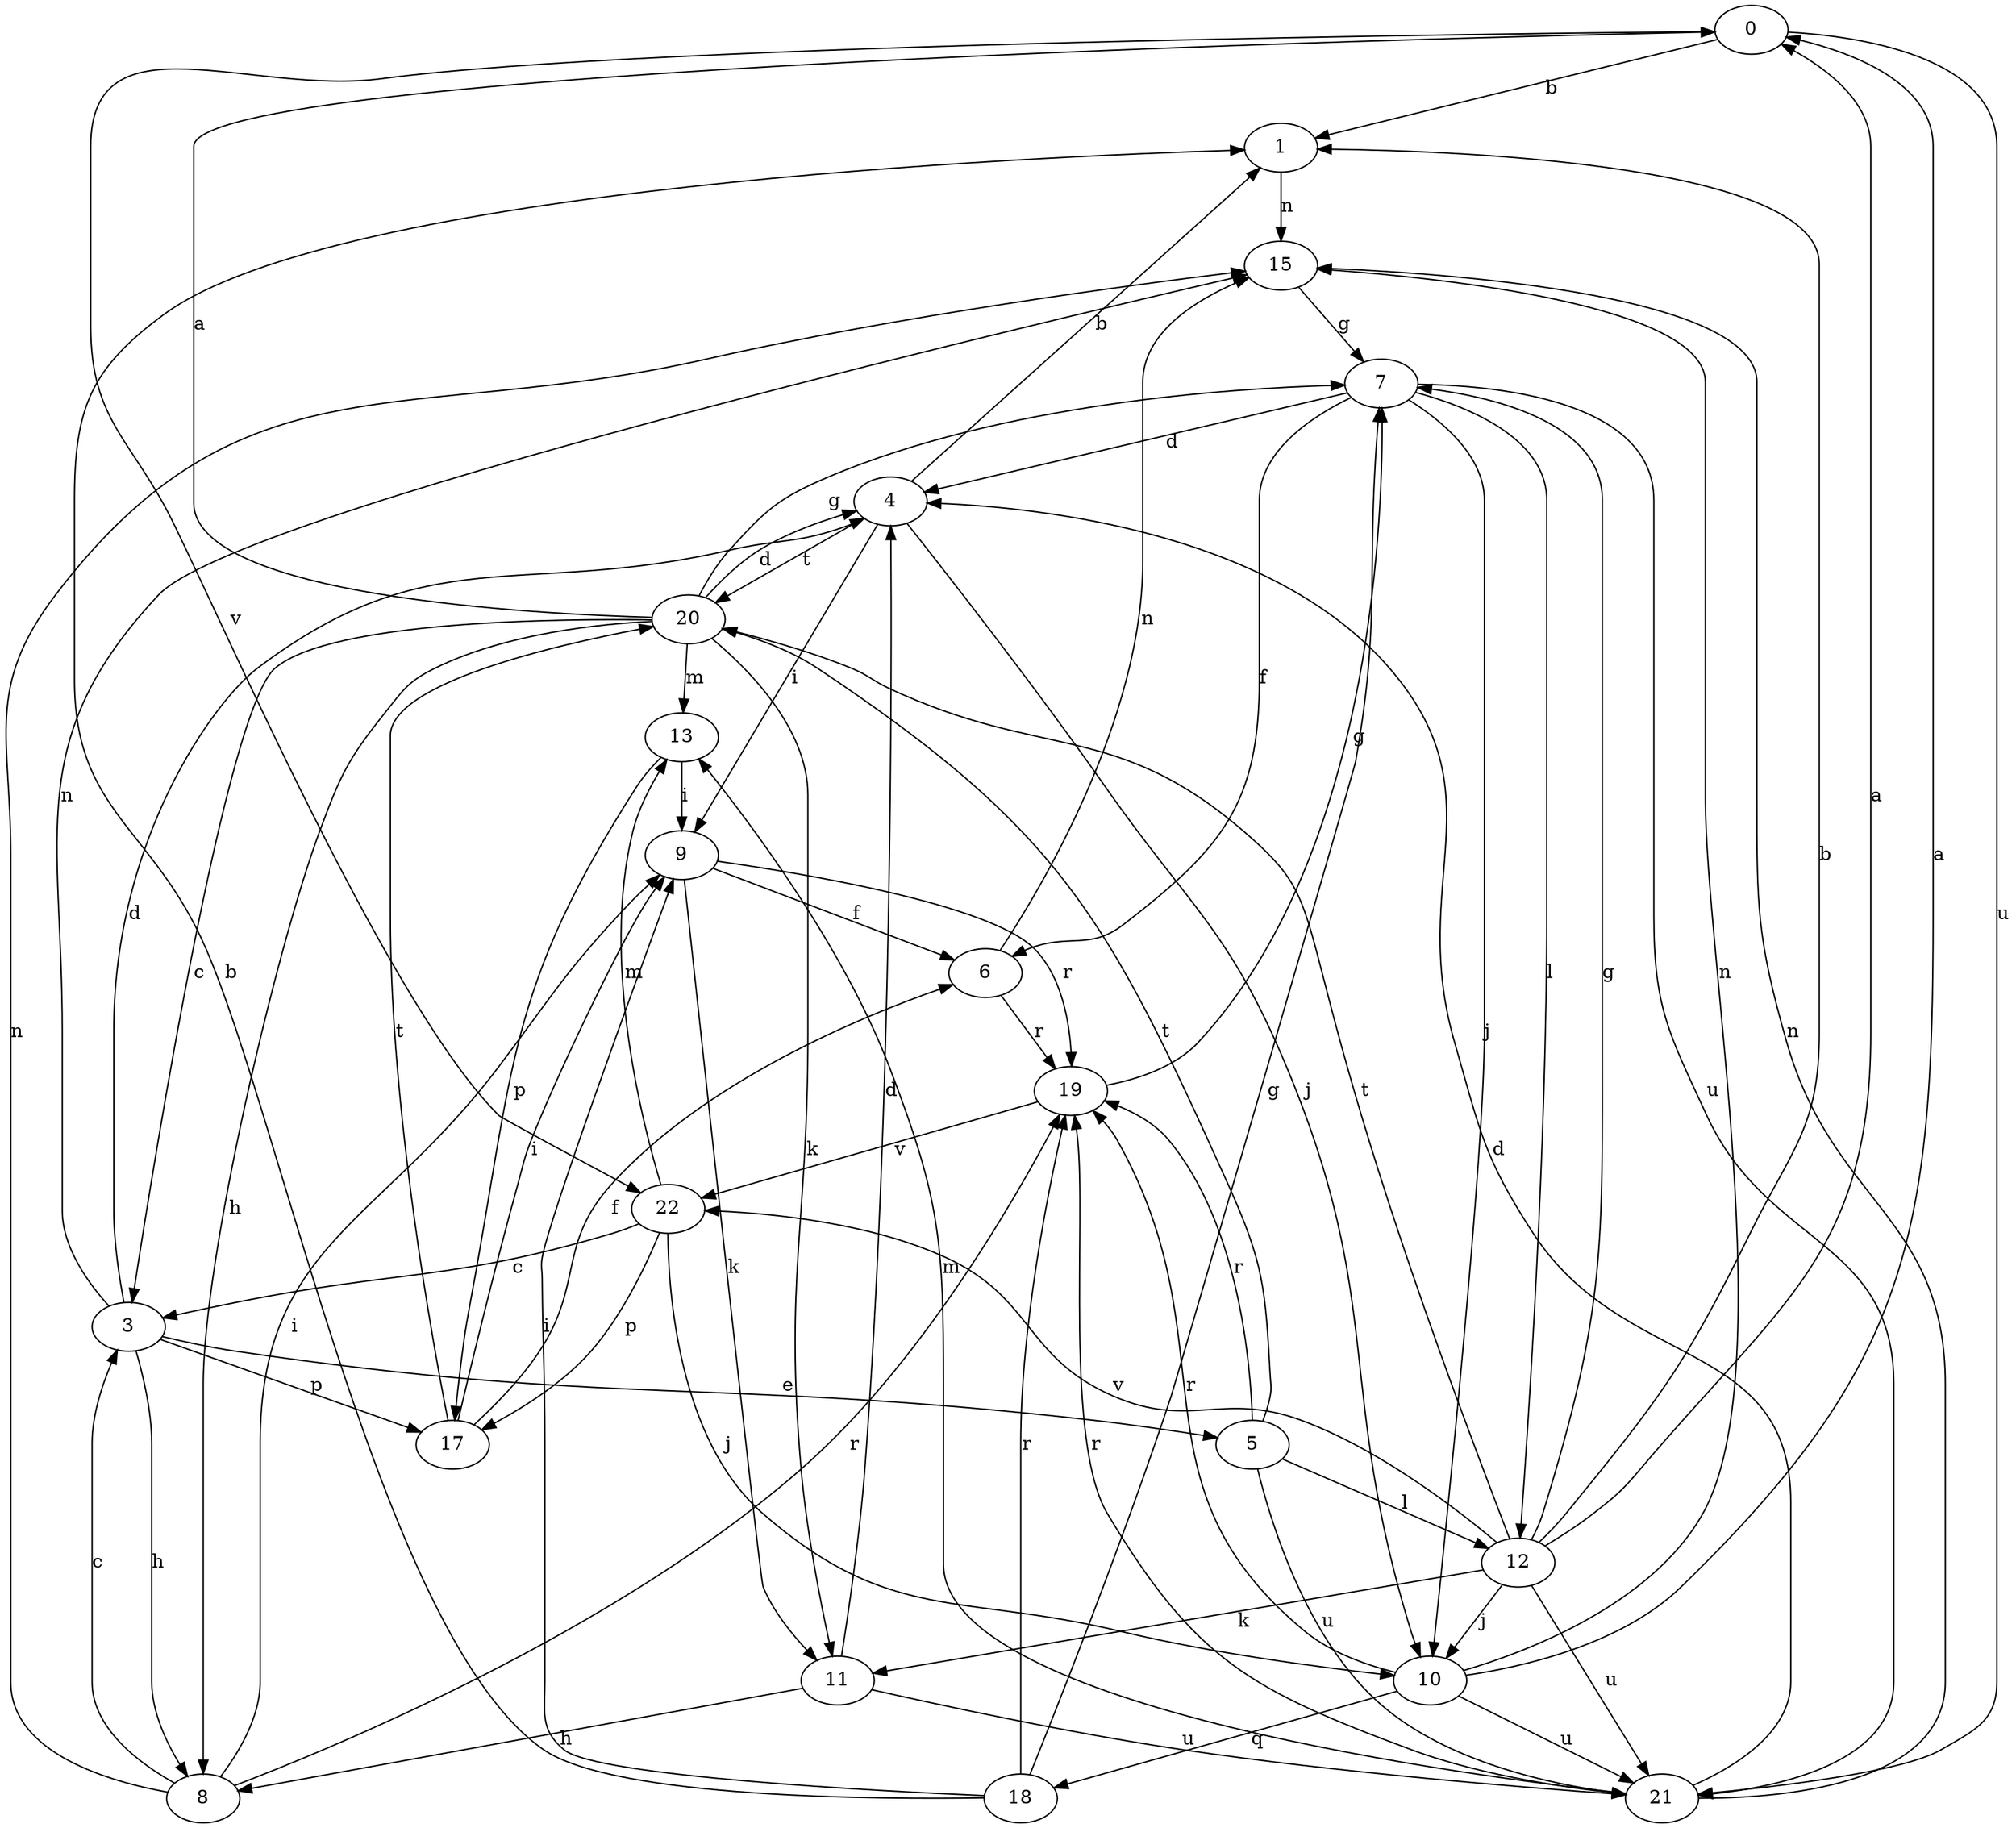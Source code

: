 strict digraph  {
0;
1;
3;
4;
5;
6;
7;
8;
9;
10;
11;
12;
13;
15;
17;
18;
19;
20;
21;
22;
0 -> 1  [label=b];
0 -> 21  [label=u];
0 -> 22  [label=v];
1 -> 15  [label=n];
3 -> 4  [label=d];
3 -> 5  [label=e];
3 -> 8  [label=h];
3 -> 15  [label=n];
3 -> 17  [label=p];
4 -> 1  [label=b];
4 -> 9  [label=i];
4 -> 10  [label=j];
4 -> 20  [label=t];
5 -> 12  [label=l];
5 -> 19  [label=r];
5 -> 20  [label=t];
5 -> 21  [label=u];
6 -> 15  [label=n];
6 -> 19  [label=r];
7 -> 4  [label=d];
7 -> 6  [label=f];
7 -> 10  [label=j];
7 -> 12  [label=l];
7 -> 21  [label=u];
8 -> 3  [label=c];
8 -> 9  [label=i];
8 -> 15  [label=n];
8 -> 19  [label=r];
9 -> 6  [label=f];
9 -> 11  [label=k];
9 -> 19  [label=r];
10 -> 0  [label=a];
10 -> 15  [label=n];
10 -> 18  [label=q];
10 -> 19  [label=r];
10 -> 21  [label=u];
11 -> 4  [label=d];
11 -> 8  [label=h];
11 -> 21  [label=u];
12 -> 0  [label=a];
12 -> 1  [label=b];
12 -> 7  [label=g];
12 -> 10  [label=j];
12 -> 11  [label=k];
12 -> 20  [label=t];
12 -> 21  [label=u];
12 -> 22  [label=v];
13 -> 9  [label=i];
13 -> 17  [label=p];
15 -> 7  [label=g];
17 -> 6  [label=f];
17 -> 9  [label=i];
17 -> 20  [label=t];
18 -> 1  [label=b];
18 -> 7  [label=g];
18 -> 9  [label=i];
18 -> 19  [label=r];
19 -> 7  [label=g];
19 -> 22  [label=v];
20 -> 0  [label=a];
20 -> 3  [label=c];
20 -> 4  [label=d];
20 -> 7  [label=g];
20 -> 8  [label=h];
20 -> 11  [label=k];
20 -> 13  [label=m];
21 -> 4  [label=d];
21 -> 13  [label=m];
21 -> 15  [label=n];
21 -> 19  [label=r];
22 -> 3  [label=c];
22 -> 10  [label=j];
22 -> 13  [label=m];
22 -> 17  [label=p];
}
